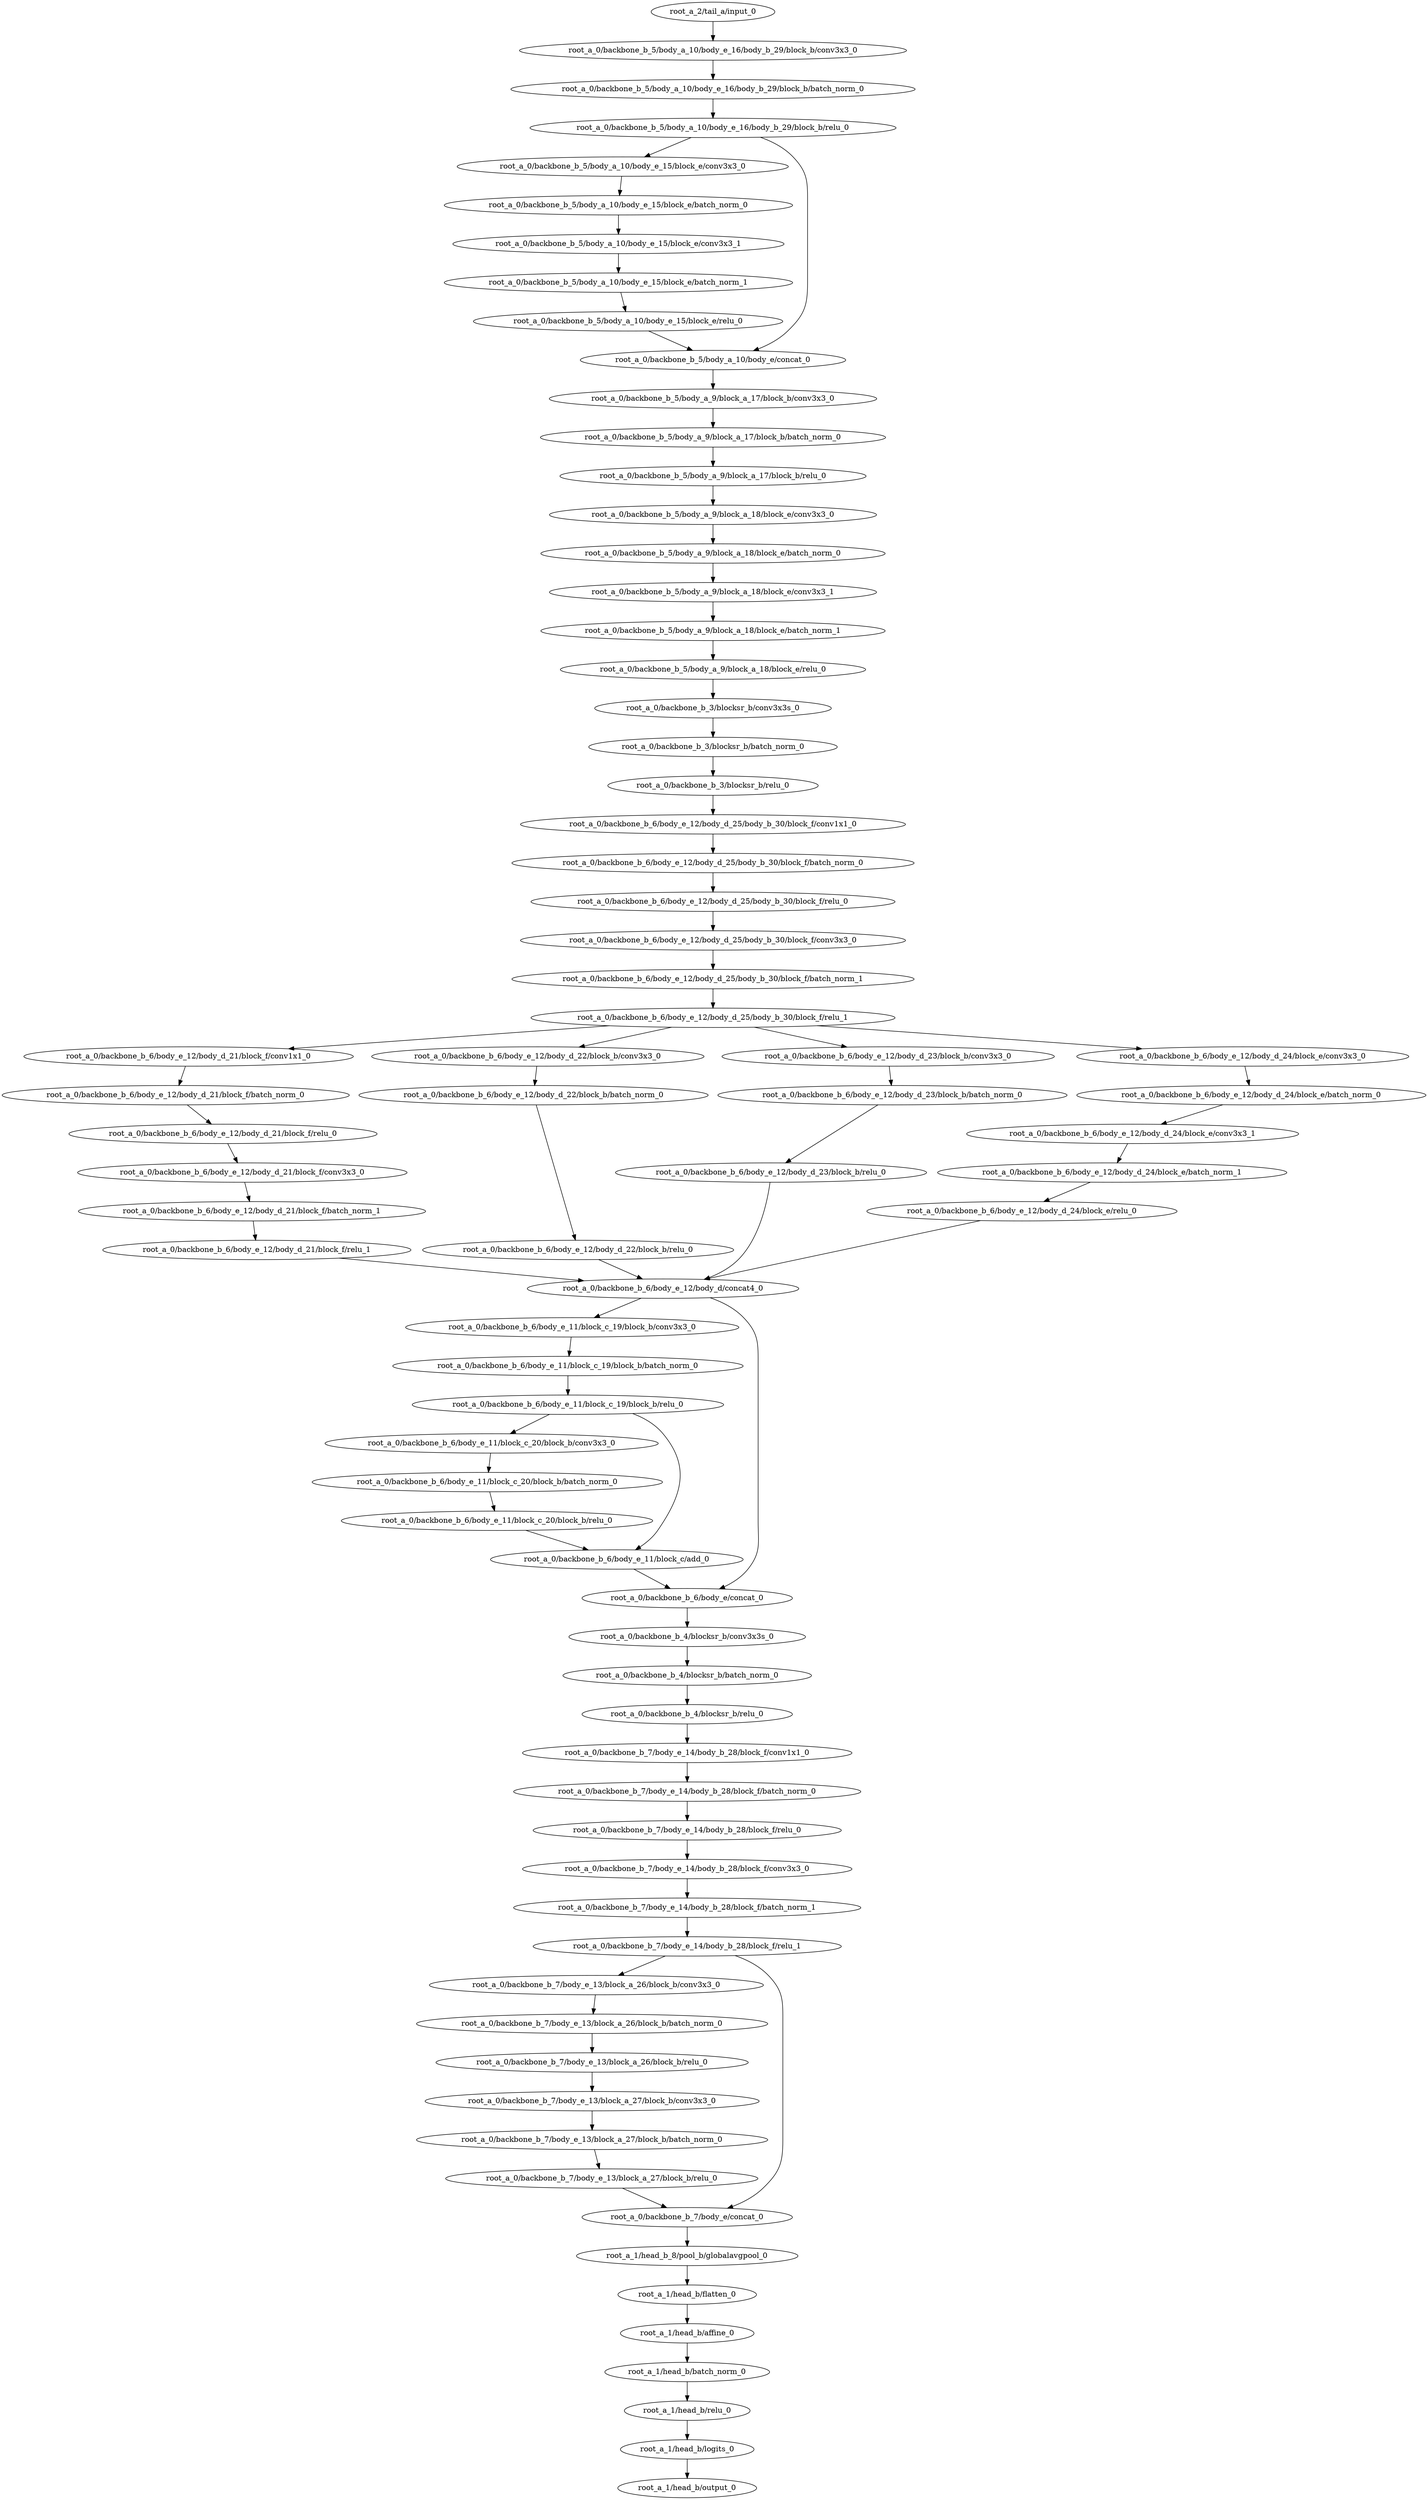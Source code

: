 digraph root_a {
	"root_a_2/tail_a/input_0"
	"root_a_0/backbone_b_5/body_a_10/body_e_16/body_b_29/block_b/conv3x3_0"
	"root_a_0/backbone_b_5/body_a_10/body_e_16/body_b_29/block_b/batch_norm_0"
	"root_a_0/backbone_b_5/body_a_10/body_e_16/body_b_29/block_b/relu_0"
	"root_a_0/backbone_b_5/body_a_10/body_e_15/block_e/conv3x3_0"
	"root_a_0/backbone_b_5/body_a_10/body_e_15/block_e/batch_norm_0"
	"root_a_0/backbone_b_5/body_a_10/body_e_15/block_e/conv3x3_1"
	"root_a_0/backbone_b_5/body_a_10/body_e_15/block_e/batch_norm_1"
	"root_a_0/backbone_b_5/body_a_10/body_e_15/block_e/relu_0"
	"root_a_0/backbone_b_5/body_a_10/body_e/concat_0"
	"root_a_0/backbone_b_5/body_a_9/block_a_17/block_b/conv3x3_0"
	"root_a_0/backbone_b_5/body_a_9/block_a_17/block_b/batch_norm_0"
	"root_a_0/backbone_b_5/body_a_9/block_a_17/block_b/relu_0"
	"root_a_0/backbone_b_5/body_a_9/block_a_18/block_e/conv3x3_0"
	"root_a_0/backbone_b_5/body_a_9/block_a_18/block_e/batch_norm_0"
	"root_a_0/backbone_b_5/body_a_9/block_a_18/block_e/conv3x3_1"
	"root_a_0/backbone_b_5/body_a_9/block_a_18/block_e/batch_norm_1"
	"root_a_0/backbone_b_5/body_a_9/block_a_18/block_e/relu_0"
	"root_a_0/backbone_b_3/blocksr_b/conv3x3s_0"
	"root_a_0/backbone_b_3/blocksr_b/batch_norm_0"
	"root_a_0/backbone_b_3/blocksr_b/relu_0"
	"root_a_0/backbone_b_6/body_e_12/body_d_25/body_b_30/block_f/conv1x1_0"
	"root_a_0/backbone_b_6/body_e_12/body_d_25/body_b_30/block_f/batch_norm_0"
	"root_a_0/backbone_b_6/body_e_12/body_d_25/body_b_30/block_f/relu_0"
	"root_a_0/backbone_b_6/body_e_12/body_d_25/body_b_30/block_f/conv3x3_0"
	"root_a_0/backbone_b_6/body_e_12/body_d_25/body_b_30/block_f/batch_norm_1"
	"root_a_0/backbone_b_6/body_e_12/body_d_25/body_b_30/block_f/relu_1"
	"root_a_0/backbone_b_6/body_e_12/body_d_21/block_f/conv1x1_0"
	"root_a_0/backbone_b_6/body_e_12/body_d_21/block_f/batch_norm_0"
	"root_a_0/backbone_b_6/body_e_12/body_d_21/block_f/relu_0"
	"root_a_0/backbone_b_6/body_e_12/body_d_21/block_f/conv3x3_0"
	"root_a_0/backbone_b_6/body_e_12/body_d_21/block_f/batch_norm_1"
	"root_a_0/backbone_b_6/body_e_12/body_d_21/block_f/relu_1"
	"root_a_0/backbone_b_6/body_e_12/body_d_22/block_b/conv3x3_0"
	"root_a_0/backbone_b_6/body_e_12/body_d_22/block_b/batch_norm_0"
	"root_a_0/backbone_b_6/body_e_12/body_d_22/block_b/relu_0"
	"root_a_0/backbone_b_6/body_e_12/body_d_23/block_b/conv3x3_0"
	"root_a_0/backbone_b_6/body_e_12/body_d_23/block_b/batch_norm_0"
	"root_a_0/backbone_b_6/body_e_12/body_d_23/block_b/relu_0"
	"root_a_0/backbone_b_6/body_e_12/body_d_24/block_e/conv3x3_0"
	"root_a_0/backbone_b_6/body_e_12/body_d_24/block_e/batch_norm_0"
	"root_a_0/backbone_b_6/body_e_12/body_d_24/block_e/conv3x3_1"
	"root_a_0/backbone_b_6/body_e_12/body_d_24/block_e/batch_norm_1"
	"root_a_0/backbone_b_6/body_e_12/body_d_24/block_e/relu_0"
	"root_a_0/backbone_b_6/body_e_12/body_d/concat4_0"
	"root_a_0/backbone_b_6/body_e_11/block_c_19/block_b/conv3x3_0"
	"root_a_0/backbone_b_6/body_e_11/block_c_19/block_b/batch_norm_0"
	"root_a_0/backbone_b_6/body_e_11/block_c_19/block_b/relu_0"
	"root_a_0/backbone_b_6/body_e_11/block_c_20/block_b/conv3x3_0"
	"root_a_0/backbone_b_6/body_e_11/block_c_20/block_b/batch_norm_0"
	"root_a_0/backbone_b_6/body_e_11/block_c_20/block_b/relu_0"
	"root_a_0/backbone_b_6/body_e_11/block_c/add_0"
	"root_a_0/backbone_b_6/body_e/concat_0"
	"root_a_0/backbone_b_4/blocksr_b/conv3x3s_0"
	"root_a_0/backbone_b_4/blocksr_b/batch_norm_0"
	"root_a_0/backbone_b_4/blocksr_b/relu_0"
	"root_a_0/backbone_b_7/body_e_14/body_b_28/block_f/conv1x1_0"
	"root_a_0/backbone_b_7/body_e_14/body_b_28/block_f/batch_norm_0"
	"root_a_0/backbone_b_7/body_e_14/body_b_28/block_f/relu_0"
	"root_a_0/backbone_b_7/body_e_14/body_b_28/block_f/conv3x3_0"
	"root_a_0/backbone_b_7/body_e_14/body_b_28/block_f/batch_norm_1"
	"root_a_0/backbone_b_7/body_e_14/body_b_28/block_f/relu_1"
	"root_a_0/backbone_b_7/body_e_13/block_a_26/block_b/conv3x3_0"
	"root_a_0/backbone_b_7/body_e_13/block_a_26/block_b/batch_norm_0"
	"root_a_0/backbone_b_7/body_e_13/block_a_26/block_b/relu_0"
	"root_a_0/backbone_b_7/body_e_13/block_a_27/block_b/conv3x3_0"
	"root_a_0/backbone_b_7/body_e_13/block_a_27/block_b/batch_norm_0"
	"root_a_0/backbone_b_7/body_e_13/block_a_27/block_b/relu_0"
	"root_a_0/backbone_b_7/body_e/concat_0"
	"root_a_1/head_b_8/pool_b/globalavgpool_0"
	"root_a_1/head_b/flatten_0"
	"root_a_1/head_b/affine_0"
	"root_a_1/head_b/batch_norm_0"
	"root_a_1/head_b/relu_0"
	"root_a_1/head_b/logits_0"
	"root_a_1/head_b/output_0"

	"root_a_2/tail_a/input_0" -> "root_a_0/backbone_b_5/body_a_10/body_e_16/body_b_29/block_b/conv3x3_0"
	"root_a_0/backbone_b_5/body_a_10/body_e_16/body_b_29/block_b/conv3x3_0" -> "root_a_0/backbone_b_5/body_a_10/body_e_16/body_b_29/block_b/batch_norm_0"
	"root_a_0/backbone_b_5/body_a_10/body_e_16/body_b_29/block_b/batch_norm_0" -> "root_a_0/backbone_b_5/body_a_10/body_e_16/body_b_29/block_b/relu_0"
	"root_a_0/backbone_b_5/body_a_10/body_e_16/body_b_29/block_b/relu_0" -> "root_a_0/backbone_b_5/body_a_10/body_e_15/block_e/conv3x3_0"
	"root_a_0/backbone_b_5/body_a_10/body_e_15/block_e/conv3x3_0" -> "root_a_0/backbone_b_5/body_a_10/body_e_15/block_e/batch_norm_0"
	"root_a_0/backbone_b_5/body_a_10/body_e_15/block_e/batch_norm_0" -> "root_a_0/backbone_b_5/body_a_10/body_e_15/block_e/conv3x3_1"
	"root_a_0/backbone_b_5/body_a_10/body_e_15/block_e/conv3x3_1" -> "root_a_0/backbone_b_5/body_a_10/body_e_15/block_e/batch_norm_1"
	"root_a_0/backbone_b_5/body_a_10/body_e_15/block_e/batch_norm_1" -> "root_a_0/backbone_b_5/body_a_10/body_e_15/block_e/relu_0"
	"root_a_0/backbone_b_5/body_a_10/body_e_15/block_e/relu_0" -> "root_a_0/backbone_b_5/body_a_10/body_e/concat_0"
	"root_a_0/backbone_b_5/body_a_10/body_e_16/body_b_29/block_b/relu_0" -> "root_a_0/backbone_b_5/body_a_10/body_e/concat_0"
	"root_a_0/backbone_b_5/body_a_10/body_e/concat_0" -> "root_a_0/backbone_b_5/body_a_9/block_a_17/block_b/conv3x3_0"
	"root_a_0/backbone_b_5/body_a_9/block_a_17/block_b/conv3x3_0" -> "root_a_0/backbone_b_5/body_a_9/block_a_17/block_b/batch_norm_0"
	"root_a_0/backbone_b_5/body_a_9/block_a_17/block_b/batch_norm_0" -> "root_a_0/backbone_b_5/body_a_9/block_a_17/block_b/relu_0"
	"root_a_0/backbone_b_5/body_a_9/block_a_17/block_b/relu_0" -> "root_a_0/backbone_b_5/body_a_9/block_a_18/block_e/conv3x3_0"
	"root_a_0/backbone_b_5/body_a_9/block_a_18/block_e/conv3x3_0" -> "root_a_0/backbone_b_5/body_a_9/block_a_18/block_e/batch_norm_0"
	"root_a_0/backbone_b_5/body_a_9/block_a_18/block_e/batch_norm_0" -> "root_a_0/backbone_b_5/body_a_9/block_a_18/block_e/conv3x3_1"
	"root_a_0/backbone_b_5/body_a_9/block_a_18/block_e/conv3x3_1" -> "root_a_0/backbone_b_5/body_a_9/block_a_18/block_e/batch_norm_1"
	"root_a_0/backbone_b_5/body_a_9/block_a_18/block_e/batch_norm_1" -> "root_a_0/backbone_b_5/body_a_9/block_a_18/block_e/relu_0"
	"root_a_0/backbone_b_5/body_a_9/block_a_18/block_e/relu_0" -> "root_a_0/backbone_b_3/blocksr_b/conv3x3s_0"
	"root_a_0/backbone_b_3/blocksr_b/conv3x3s_0" -> "root_a_0/backbone_b_3/blocksr_b/batch_norm_0"
	"root_a_0/backbone_b_3/blocksr_b/batch_norm_0" -> "root_a_0/backbone_b_3/blocksr_b/relu_0"
	"root_a_0/backbone_b_3/blocksr_b/relu_0" -> "root_a_0/backbone_b_6/body_e_12/body_d_25/body_b_30/block_f/conv1x1_0"
	"root_a_0/backbone_b_6/body_e_12/body_d_25/body_b_30/block_f/conv1x1_0" -> "root_a_0/backbone_b_6/body_e_12/body_d_25/body_b_30/block_f/batch_norm_0"
	"root_a_0/backbone_b_6/body_e_12/body_d_25/body_b_30/block_f/batch_norm_0" -> "root_a_0/backbone_b_6/body_e_12/body_d_25/body_b_30/block_f/relu_0"
	"root_a_0/backbone_b_6/body_e_12/body_d_25/body_b_30/block_f/relu_0" -> "root_a_0/backbone_b_6/body_e_12/body_d_25/body_b_30/block_f/conv3x3_0"
	"root_a_0/backbone_b_6/body_e_12/body_d_25/body_b_30/block_f/conv3x3_0" -> "root_a_0/backbone_b_6/body_e_12/body_d_25/body_b_30/block_f/batch_norm_1"
	"root_a_0/backbone_b_6/body_e_12/body_d_25/body_b_30/block_f/batch_norm_1" -> "root_a_0/backbone_b_6/body_e_12/body_d_25/body_b_30/block_f/relu_1"
	"root_a_0/backbone_b_6/body_e_12/body_d_25/body_b_30/block_f/relu_1" -> "root_a_0/backbone_b_6/body_e_12/body_d_21/block_f/conv1x1_0"
	"root_a_0/backbone_b_6/body_e_12/body_d_21/block_f/conv1x1_0" -> "root_a_0/backbone_b_6/body_e_12/body_d_21/block_f/batch_norm_0"
	"root_a_0/backbone_b_6/body_e_12/body_d_21/block_f/batch_norm_0" -> "root_a_0/backbone_b_6/body_e_12/body_d_21/block_f/relu_0"
	"root_a_0/backbone_b_6/body_e_12/body_d_21/block_f/relu_0" -> "root_a_0/backbone_b_6/body_e_12/body_d_21/block_f/conv3x3_0"
	"root_a_0/backbone_b_6/body_e_12/body_d_21/block_f/conv3x3_0" -> "root_a_0/backbone_b_6/body_e_12/body_d_21/block_f/batch_norm_1"
	"root_a_0/backbone_b_6/body_e_12/body_d_21/block_f/batch_norm_1" -> "root_a_0/backbone_b_6/body_e_12/body_d_21/block_f/relu_1"
	"root_a_0/backbone_b_6/body_e_12/body_d_25/body_b_30/block_f/relu_1" -> "root_a_0/backbone_b_6/body_e_12/body_d_22/block_b/conv3x3_0"
	"root_a_0/backbone_b_6/body_e_12/body_d_22/block_b/conv3x3_0" -> "root_a_0/backbone_b_6/body_e_12/body_d_22/block_b/batch_norm_0"
	"root_a_0/backbone_b_6/body_e_12/body_d_22/block_b/batch_norm_0" -> "root_a_0/backbone_b_6/body_e_12/body_d_22/block_b/relu_0"
	"root_a_0/backbone_b_6/body_e_12/body_d_25/body_b_30/block_f/relu_1" -> "root_a_0/backbone_b_6/body_e_12/body_d_23/block_b/conv3x3_0"
	"root_a_0/backbone_b_6/body_e_12/body_d_23/block_b/conv3x3_0" -> "root_a_0/backbone_b_6/body_e_12/body_d_23/block_b/batch_norm_0"
	"root_a_0/backbone_b_6/body_e_12/body_d_23/block_b/batch_norm_0" -> "root_a_0/backbone_b_6/body_e_12/body_d_23/block_b/relu_0"
	"root_a_0/backbone_b_6/body_e_12/body_d_25/body_b_30/block_f/relu_1" -> "root_a_0/backbone_b_6/body_e_12/body_d_24/block_e/conv3x3_0"
	"root_a_0/backbone_b_6/body_e_12/body_d_24/block_e/conv3x3_0" -> "root_a_0/backbone_b_6/body_e_12/body_d_24/block_e/batch_norm_0"
	"root_a_0/backbone_b_6/body_e_12/body_d_24/block_e/batch_norm_0" -> "root_a_0/backbone_b_6/body_e_12/body_d_24/block_e/conv3x3_1"
	"root_a_0/backbone_b_6/body_e_12/body_d_24/block_e/conv3x3_1" -> "root_a_0/backbone_b_6/body_e_12/body_d_24/block_e/batch_norm_1"
	"root_a_0/backbone_b_6/body_e_12/body_d_24/block_e/batch_norm_1" -> "root_a_0/backbone_b_6/body_e_12/body_d_24/block_e/relu_0"
	"root_a_0/backbone_b_6/body_e_12/body_d_21/block_f/relu_1" -> "root_a_0/backbone_b_6/body_e_12/body_d/concat4_0"
	"root_a_0/backbone_b_6/body_e_12/body_d_22/block_b/relu_0" -> "root_a_0/backbone_b_6/body_e_12/body_d/concat4_0"
	"root_a_0/backbone_b_6/body_e_12/body_d_23/block_b/relu_0" -> "root_a_0/backbone_b_6/body_e_12/body_d/concat4_0"
	"root_a_0/backbone_b_6/body_e_12/body_d_24/block_e/relu_0" -> "root_a_0/backbone_b_6/body_e_12/body_d/concat4_0"
	"root_a_0/backbone_b_6/body_e_12/body_d/concat4_0" -> "root_a_0/backbone_b_6/body_e_11/block_c_19/block_b/conv3x3_0"
	"root_a_0/backbone_b_6/body_e_11/block_c_19/block_b/conv3x3_0" -> "root_a_0/backbone_b_6/body_e_11/block_c_19/block_b/batch_norm_0"
	"root_a_0/backbone_b_6/body_e_11/block_c_19/block_b/batch_norm_0" -> "root_a_0/backbone_b_6/body_e_11/block_c_19/block_b/relu_0"
	"root_a_0/backbone_b_6/body_e_11/block_c_19/block_b/relu_0" -> "root_a_0/backbone_b_6/body_e_11/block_c_20/block_b/conv3x3_0"
	"root_a_0/backbone_b_6/body_e_11/block_c_20/block_b/conv3x3_0" -> "root_a_0/backbone_b_6/body_e_11/block_c_20/block_b/batch_norm_0"
	"root_a_0/backbone_b_6/body_e_11/block_c_20/block_b/batch_norm_0" -> "root_a_0/backbone_b_6/body_e_11/block_c_20/block_b/relu_0"
	"root_a_0/backbone_b_6/body_e_11/block_c_20/block_b/relu_0" -> "root_a_0/backbone_b_6/body_e_11/block_c/add_0"
	"root_a_0/backbone_b_6/body_e_11/block_c_19/block_b/relu_0" -> "root_a_0/backbone_b_6/body_e_11/block_c/add_0"
	"root_a_0/backbone_b_6/body_e_11/block_c/add_0" -> "root_a_0/backbone_b_6/body_e/concat_0"
	"root_a_0/backbone_b_6/body_e_12/body_d/concat4_0" -> "root_a_0/backbone_b_6/body_e/concat_0"
	"root_a_0/backbone_b_6/body_e/concat_0" -> "root_a_0/backbone_b_4/blocksr_b/conv3x3s_0"
	"root_a_0/backbone_b_4/blocksr_b/conv3x3s_0" -> "root_a_0/backbone_b_4/blocksr_b/batch_norm_0"
	"root_a_0/backbone_b_4/blocksr_b/batch_norm_0" -> "root_a_0/backbone_b_4/blocksr_b/relu_0"
	"root_a_0/backbone_b_4/blocksr_b/relu_0" -> "root_a_0/backbone_b_7/body_e_14/body_b_28/block_f/conv1x1_0"
	"root_a_0/backbone_b_7/body_e_14/body_b_28/block_f/conv1x1_0" -> "root_a_0/backbone_b_7/body_e_14/body_b_28/block_f/batch_norm_0"
	"root_a_0/backbone_b_7/body_e_14/body_b_28/block_f/batch_norm_0" -> "root_a_0/backbone_b_7/body_e_14/body_b_28/block_f/relu_0"
	"root_a_0/backbone_b_7/body_e_14/body_b_28/block_f/relu_0" -> "root_a_0/backbone_b_7/body_e_14/body_b_28/block_f/conv3x3_0"
	"root_a_0/backbone_b_7/body_e_14/body_b_28/block_f/conv3x3_0" -> "root_a_0/backbone_b_7/body_e_14/body_b_28/block_f/batch_norm_1"
	"root_a_0/backbone_b_7/body_e_14/body_b_28/block_f/batch_norm_1" -> "root_a_0/backbone_b_7/body_e_14/body_b_28/block_f/relu_1"
	"root_a_0/backbone_b_7/body_e_14/body_b_28/block_f/relu_1" -> "root_a_0/backbone_b_7/body_e_13/block_a_26/block_b/conv3x3_0"
	"root_a_0/backbone_b_7/body_e_13/block_a_26/block_b/conv3x3_0" -> "root_a_0/backbone_b_7/body_e_13/block_a_26/block_b/batch_norm_0"
	"root_a_0/backbone_b_7/body_e_13/block_a_26/block_b/batch_norm_0" -> "root_a_0/backbone_b_7/body_e_13/block_a_26/block_b/relu_0"
	"root_a_0/backbone_b_7/body_e_13/block_a_26/block_b/relu_0" -> "root_a_0/backbone_b_7/body_e_13/block_a_27/block_b/conv3x3_0"
	"root_a_0/backbone_b_7/body_e_13/block_a_27/block_b/conv3x3_0" -> "root_a_0/backbone_b_7/body_e_13/block_a_27/block_b/batch_norm_0"
	"root_a_0/backbone_b_7/body_e_13/block_a_27/block_b/batch_norm_0" -> "root_a_0/backbone_b_7/body_e_13/block_a_27/block_b/relu_0"
	"root_a_0/backbone_b_7/body_e_14/body_b_28/block_f/relu_1" -> "root_a_0/backbone_b_7/body_e/concat_0"
	"root_a_0/backbone_b_7/body_e_13/block_a_27/block_b/relu_0" -> "root_a_0/backbone_b_7/body_e/concat_0"
	"root_a_0/backbone_b_7/body_e/concat_0" -> "root_a_1/head_b_8/pool_b/globalavgpool_0"
	"root_a_1/head_b_8/pool_b/globalavgpool_0" -> "root_a_1/head_b/flatten_0"
	"root_a_1/head_b/flatten_0" -> "root_a_1/head_b/affine_0"
	"root_a_1/head_b/affine_0" -> "root_a_1/head_b/batch_norm_0"
	"root_a_1/head_b/batch_norm_0" -> "root_a_1/head_b/relu_0"
	"root_a_1/head_b/relu_0" -> "root_a_1/head_b/logits_0"
	"root_a_1/head_b/logits_0" -> "root_a_1/head_b/output_0"

}